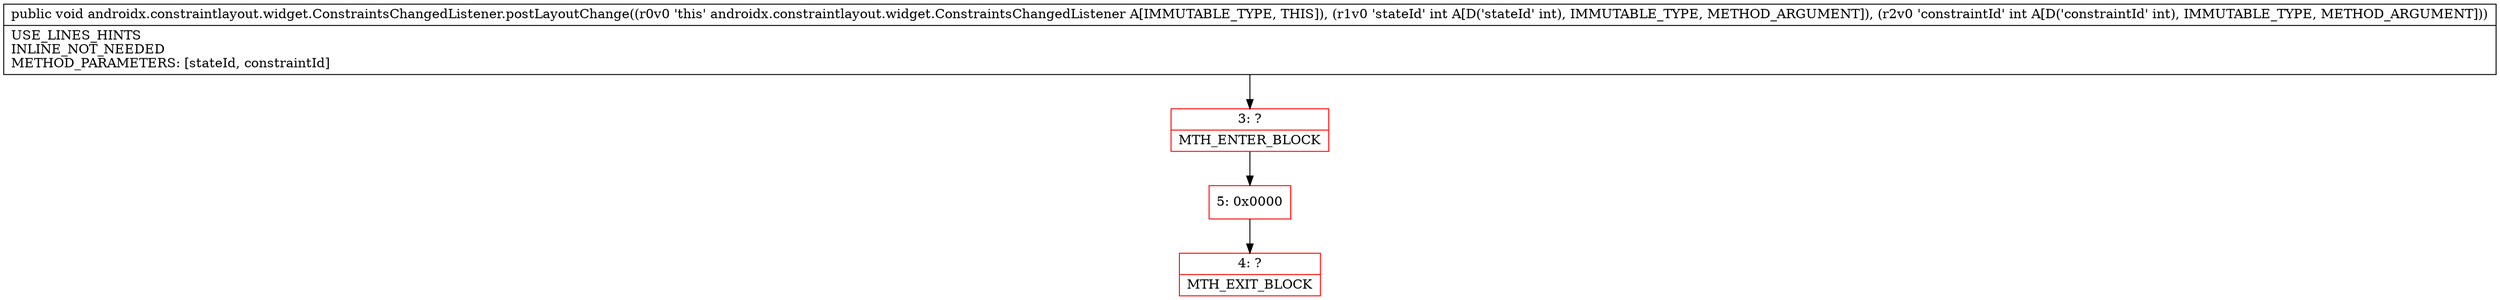 digraph "CFG forandroidx.constraintlayout.widget.ConstraintsChangedListener.postLayoutChange(II)V" {
subgraph cluster_Region_1976126427 {
label = "R(0)";
node [shape=record,color=blue];
}
Node_3 [shape=record,color=red,label="{3\:\ ?|MTH_ENTER_BLOCK\l}"];
Node_5 [shape=record,color=red,label="{5\:\ 0x0000}"];
Node_4 [shape=record,color=red,label="{4\:\ ?|MTH_EXIT_BLOCK\l}"];
MethodNode[shape=record,label="{public void androidx.constraintlayout.widget.ConstraintsChangedListener.postLayoutChange((r0v0 'this' androidx.constraintlayout.widget.ConstraintsChangedListener A[IMMUTABLE_TYPE, THIS]), (r1v0 'stateId' int A[D('stateId' int), IMMUTABLE_TYPE, METHOD_ARGUMENT]), (r2v0 'constraintId' int A[D('constraintId' int), IMMUTABLE_TYPE, METHOD_ARGUMENT]))  | USE_LINES_HINTS\lINLINE_NOT_NEEDED\lMETHOD_PARAMETERS: [stateId, constraintId]\l}"];
MethodNode -> Node_3;Node_3 -> Node_5;
Node_5 -> Node_4;
}

